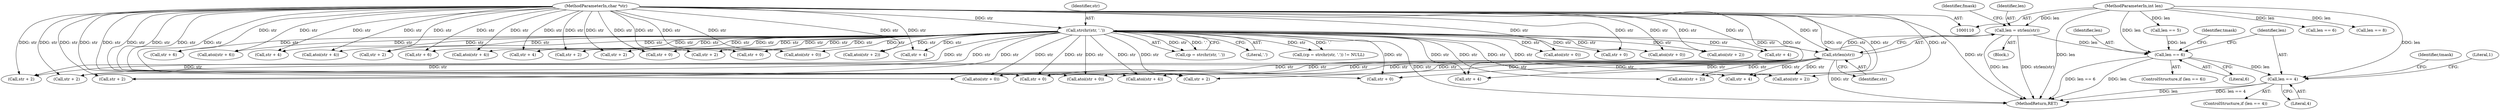 digraph "0_postgres_4318daecc959886d001a6e79c6ea853e8b1dfb4b_0@API" {
"1000158" [label="(Call,len = strlen(str))"];
"1000160" [label="(Call,strlen(str))"];
"1000124" [label="(Call,strchr(str, '.'))"];
"1000112" [label="(MethodParameterIn,char *str)"];
"1000111" [label="(MethodParameterIn,int len)"];
"1000320" [label="(Call,len == 6)"];
"1000368" [label="(Call,len == 4)"];
"1000347" [label="(Call,str + 2)"];
"1000360" [label="(Call,atoi(str + 0))"];
"1000219" [label="(Call,len == 6)"];
"1000283" [label="(Call,atoi(str + 2))"];
"1000203" [label="(Call,str + 4)"];
"1000386" [label="(Call,str + 2)"];
"1000302" [label="(Call,atoi(str + 0))"];
"1000333" [label="(Call,str + 4)"];
"1000332" [label="(Call,atoi(str + 4))"];
"1000326" [label="(Identifier,tmask)"];
"1000232" [label="(Call,str + 4)"];
"1000322" [label="(Literal,6)"];
"1000183" [label="(Call,atoi(str + 6))"];
"1000212" [label="(Call,str + 0)"];
"1000161" [label="(Identifier,str)"];
"1000189" [label="(Call,str + 6)"];
"1000237" [label="(Call,str + 4)"];
"1000352" [label="(Call,str + 2)"];
"1000400" [label="(Call,str + 0)"];
"1000303" [label="(Call,str + 0)"];
"1000315" [label="(Identifier,fmask)"];
"1000319" [label="(ControlStructure,if (len == 6))"];
"1000284" [label="(Call,str + 2)"];
"1000122" [label="(Call,cp = strchr(str, '.'))"];
"1000320" [label="(Call,len == 6)"];
"1000408" [label="(MethodReturn,RET)"];
"1000338" [label="(Call,str + 4)"];
"1000197" [label="(Call,atoi(str + 4))"];
"1000245" [label="(Call,atoi(str + 2))"];
"1000271" [label="(Call,len == 5)"];
"1000124" [label="(Call,strchr(str, '.'))"];
"1000385" [label="(Call,atoi(str + 2))"];
"1000346" [label="(Call,atoi(str + 2))"];
"1000374" [label="(Identifier,tmask)"];
"1000126" [label="(Literal,'.')"];
"1000391" [label="(Call,str + 2)"];
"1000399" [label="(Call,atoi(str + 0))"];
"1000321" [label="(Identifier,len)"];
"1000159" [label="(Identifier,len)"];
"1000125" [label="(Identifier,str)"];
"1000184" [label="(Call,str + 6)"];
"1000198" [label="(Call,str + 4)"];
"1000369" [label="(Identifier,len)"];
"1000111" [label="(MethodParameterIn,int len)"];
"1000289" [label="(Call,str + 2)"];
"1000128" [label="(Block,)"];
"1000259" [label="(Call,atoi(str + 0))"];
"1000158" [label="(Call,len = strlen(str))"];
"1000112" [label="(MethodParameterIn,char *str)"];
"1000367" [label="(ControlStructure,if (len == 4))"];
"1000211" [label="(Call,atoi(str + 0))"];
"1000231" [label="(Call,atoi(str + 4))"];
"1000171" [label="(Call,len == 8)"];
"1000246" [label="(Call,str + 2)"];
"1000251" [label="(Call,str + 2)"];
"1000260" [label="(Call,str + 0)"];
"1000361" [label="(Call,str + 0)"];
"1000407" [label="(Literal,1)"];
"1000160" [label="(Call,strlen(str))"];
"1000121" [label="(Call,(cp = strchr(str, '.')) != NULL)"];
"1000368" [label="(Call,len == 4)"];
"1000370" [label="(Literal,4)"];
"1000158" -> "1000128"  [label="AST: "];
"1000158" -> "1000160"  [label="CFG: "];
"1000159" -> "1000158"  [label="AST: "];
"1000160" -> "1000158"  [label="AST: "];
"1000315" -> "1000158"  [label="CFG: "];
"1000158" -> "1000408"  [label="DDG: len"];
"1000158" -> "1000408"  [label="DDG: strlen(str)"];
"1000160" -> "1000158"  [label="DDG: str"];
"1000111" -> "1000158"  [label="DDG: len"];
"1000158" -> "1000320"  [label="DDG: len"];
"1000160" -> "1000161"  [label="CFG: "];
"1000161" -> "1000160"  [label="AST: "];
"1000160" -> "1000408"  [label="DDG: str"];
"1000124" -> "1000160"  [label="DDG: str"];
"1000112" -> "1000160"  [label="DDG: str"];
"1000160" -> "1000332"  [label="DDG: str"];
"1000160" -> "1000333"  [label="DDG: str"];
"1000160" -> "1000338"  [label="DDG: str"];
"1000160" -> "1000346"  [label="DDG: str"];
"1000160" -> "1000347"  [label="DDG: str"];
"1000160" -> "1000352"  [label="DDG: str"];
"1000160" -> "1000360"  [label="DDG: str"];
"1000160" -> "1000361"  [label="DDG: str"];
"1000160" -> "1000385"  [label="DDG: str"];
"1000160" -> "1000386"  [label="DDG: str"];
"1000160" -> "1000391"  [label="DDG: str"];
"1000160" -> "1000399"  [label="DDG: str"];
"1000160" -> "1000400"  [label="DDG: str"];
"1000124" -> "1000122"  [label="AST: "];
"1000124" -> "1000126"  [label="CFG: "];
"1000125" -> "1000124"  [label="AST: "];
"1000126" -> "1000124"  [label="AST: "];
"1000122" -> "1000124"  [label="CFG: "];
"1000124" -> "1000408"  [label="DDG: str"];
"1000124" -> "1000121"  [label="DDG: str"];
"1000124" -> "1000121"  [label="DDG: '.'"];
"1000124" -> "1000122"  [label="DDG: str"];
"1000124" -> "1000122"  [label="DDG: '.'"];
"1000112" -> "1000124"  [label="DDG: str"];
"1000124" -> "1000183"  [label="DDG: str"];
"1000124" -> "1000184"  [label="DDG: str"];
"1000124" -> "1000189"  [label="DDG: str"];
"1000124" -> "1000197"  [label="DDG: str"];
"1000124" -> "1000198"  [label="DDG: str"];
"1000124" -> "1000203"  [label="DDG: str"];
"1000124" -> "1000211"  [label="DDG: str"];
"1000124" -> "1000212"  [label="DDG: str"];
"1000124" -> "1000231"  [label="DDG: str"];
"1000124" -> "1000232"  [label="DDG: str"];
"1000124" -> "1000237"  [label="DDG: str"];
"1000124" -> "1000245"  [label="DDG: str"];
"1000124" -> "1000246"  [label="DDG: str"];
"1000124" -> "1000251"  [label="DDG: str"];
"1000124" -> "1000259"  [label="DDG: str"];
"1000124" -> "1000260"  [label="DDG: str"];
"1000124" -> "1000283"  [label="DDG: str"];
"1000124" -> "1000284"  [label="DDG: str"];
"1000124" -> "1000289"  [label="DDG: str"];
"1000124" -> "1000302"  [label="DDG: str"];
"1000124" -> "1000303"  [label="DDG: str"];
"1000124" -> "1000332"  [label="DDG: str"];
"1000124" -> "1000333"  [label="DDG: str"];
"1000124" -> "1000338"  [label="DDG: str"];
"1000124" -> "1000346"  [label="DDG: str"];
"1000124" -> "1000347"  [label="DDG: str"];
"1000124" -> "1000352"  [label="DDG: str"];
"1000124" -> "1000360"  [label="DDG: str"];
"1000124" -> "1000361"  [label="DDG: str"];
"1000124" -> "1000385"  [label="DDG: str"];
"1000124" -> "1000386"  [label="DDG: str"];
"1000124" -> "1000391"  [label="DDG: str"];
"1000124" -> "1000399"  [label="DDG: str"];
"1000124" -> "1000400"  [label="DDG: str"];
"1000112" -> "1000110"  [label="AST: "];
"1000112" -> "1000408"  [label="DDG: str"];
"1000112" -> "1000183"  [label="DDG: str"];
"1000112" -> "1000184"  [label="DDG: str"];
"1000112" -> "1000189"  [label="DDG: str"];
"1000112" -> "1000197"  [label="DDG: str"];
"1000112" -> "1000198"  [label="DDG: str"];
"1000112" -> "1000203"  [label="DDG: str"];
"1000112" -> "1000211"  [label="DDG: str"];
"1000112" -> "1000212"  [label="DDG: str"];
"1000112" -> "1000231"  [label="DDG: str"];
"1000112" -> "1000232"  [label="DDG: str"];
"1000112" -> "1000237"  [label="DDG: str"];
"1000112" -> "1000245"  [label="DDG: str"];
"1000112" -> "1000246"  [label="DDG: str"];
"1000112" -> "1000251"  [label="DDG: str"];
"1000112" -> "1000259"  [label="DDG: str"];
"1000112" -> "1000260"  [label="DDG: str"];
"1000112" -> "1000283"  [label="DDG: str"];
"1000112" -> "1000284"  [label="DDG: str"];
"1000112" -> "1000289"  [label="DDG: str"];
"1000112" -> "1000302"  [label="DDG: str"];
"1000112" -> "1000303"  [label="DDG: str"];
"1000112" -> "1000332"  [label="DDG: str"];
"1000112" -> "1000333"  [label="DDG: str"];
"1000112" -> "1000338"  [label="DDG: str"];
"1000112" -> "1000346"  [label="DDG: str"];
"1000112" -> "1000347"  [label="DDG: str"];
"1000112" -> "1000352"  [label="DDG: str"];
"1000112" -> "1000360"  [label="DDG: str"];
"1000112" -> "1000361"  [label="DDG: str"];
"1000112" -> "1000385"  [label="DDG: str"];
"1000112" -> "1000386"  [label="DDG: str"];
"1000112" -> "1000391"  [label="DDG: str"];
"1000112" -> "1000399"  [label="DDG: str"];
"1000112" -> "1000400"  [label="DDG: str"];
"1000111" -> "1000110"  [label="AST: "];
"1000111" -> "1000408"  [label="DDG: len"];
"1000111" -> "1000171"  [label="DDG: len"];
"1000111" -> "1000219"  [label="DDG: len"];
"1000111" -> "1000271"  [label="DDG: len"];
"1000111" -> "1000320"  [label="DDG: len"];
"1000111" -> "1000368"  [label="DDG: len"];
"1000320" -> "1000319"  [label="AST: "];
"1000320" -> "1000322"  [label="CFG: "];
"1000321" -> "1000320"  [label="AST: "];
"1000322" -> "1000320"  [label="AST: "];
"1000326" -> "1000320"  [label="CFG: "];
"1000369" -> "1000320"  [label="CFG: "];
"1000320" -> "1000408"  [label="DDG: len"];
"1000320" -> "1000408"  [label="DDG: len == 6"];
"1000271" -> "1000320"  [label="DDG: len"];
"1000320" -> "1000368"  [label="DDG: len"];
"1000368" -> "1000367"  [label="AST: "];
"1000368" -> "1000370"  [label="CFG: "];
"1000369" -> "1000368"  [label="AST: "];
"1000370" -> "1000368"  [label="AST: "];
"1000374" -> "1000368"  [label="CFG: "];
"1000407" -> "1000368"  [label="CFG: "];
"1000368" -> "1000408"  [label="DDG: len"];
"1000368" -> "1000408"  [label="DDG: len == 4"];
}
